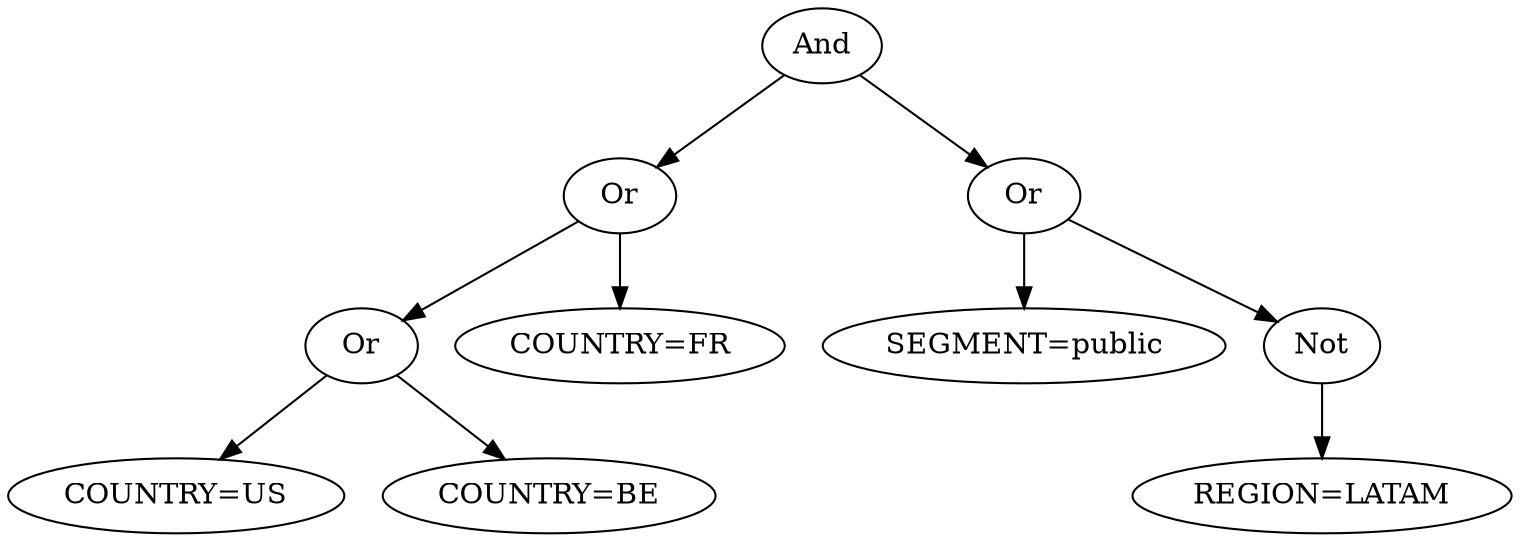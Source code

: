 digraph Rule {
    rankdir=TD;
    node_9d54a989 [label="And"]
	node_9d54a989 -> node_cf7ac4e3
	node_9d54a989 -> node_141bf586
	node_cf7ac4e3 [label="Or"]
	node_cf7ac4e3 -> node_a4bf6d1d
	node_cf7ac4e3 -> node_85ef509a
	node_a4bf6d1d [label="Or"]
	node_a4bf6d1d -> node_85ef8908
	node_a4bf6d1d -> node_85ef4003
	node_85ef8908 [label="COUNTRY=US"]
	node_85ef4003 [label="COUNTRY=BE"]
	node_85ef509a [label="COUNTRY=FR"]
	node_141bf586 [label="Or"]
	node_141bf586 -> node_930ad8e0
	node_141bf586 -> node_a5e4027c
	node_930ad8e0 [label="SEGMENT=public"]
	node_a5e4027c [label="Not"]
	node_a5e4027c -> node_b83f3b85
	node_b83f3b85 [label="REGION=LATAM"]
}
